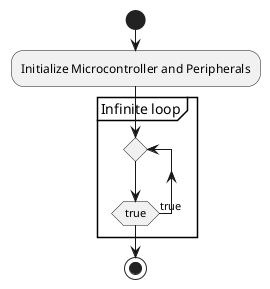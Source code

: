 @startuml
'https://plantuml.com/activity-diagram-beta

start
:Initialize Microcontroller and Peripherals;

partition Infinite loop{

repeat
repeat while (true) is (true)

}
stop


@enduml
